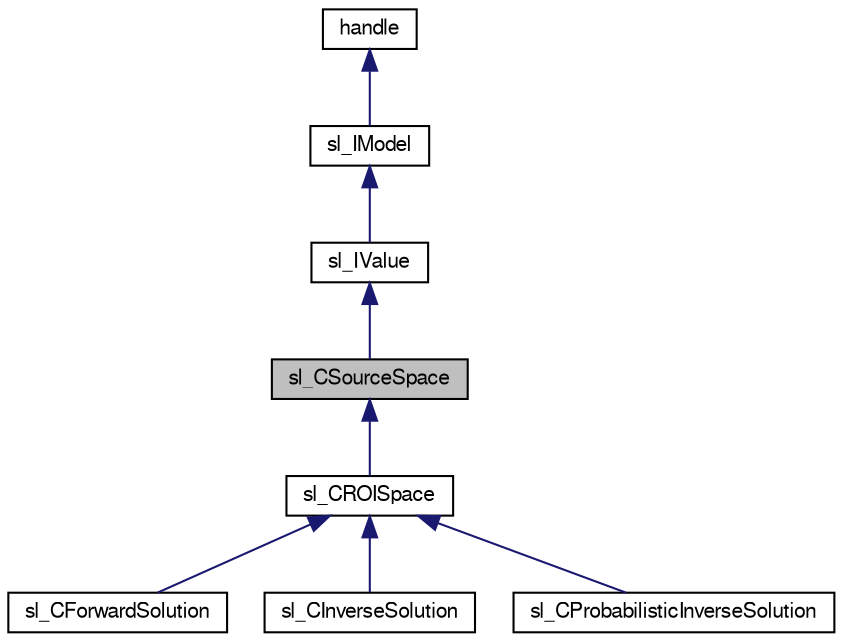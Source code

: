digraph G
{
  edge [fontname="FreeSans",fontsize="10",labelfontname="FreeSans",labelfontsize="10"];
  node [fontname="FreeSans",fontsize="10",shape=record];
  Node1 [label="sl_CSourceSpace",height=0.2,width=0.4,color="black", fillcolor="grey75", style="filled" fontcolor="black"];
  Node2 -> Node1 [dir="back",color="midnightblue",fontsize="10",style="solid",fontname="FreeSans"];
  Node2 [label="sl_IValue",height=0.2,width=0.4,color="black", fillcolor="white", style="filled",URL="$classsl___i_value.html",tooltip="ToDo Summary of this class."];
  Node3 -> Node2 [dir="back",color="midnightblue",fontsize="10",style="solid",fontname="FreeSans"];
  Node3 [label="sl_IModel",height=0.2,width=0.4,color="black", fillcolor="white", style="filled",URL="$classsl___i_model.html",tooltip="ToDo Summary of this class."];
  Node4 -> Node3 [dir="back",color="midnightblue",fontsize="10",style="solid",fontname="FreeSans"];
  Node4 [label="handle",height=0.2,width=0.4,color="black", fillcolor="white", style="filled",URL="$classhandle.html"];
  Node1 -> Node5 [dir="back",color="midnightblue",fontsize="10",style="solid",fontname="FreeSans"];
  Node5 [label="sl_CROISpace",height=0.2,width=0.4,color="black", fillcolor="white", style="filled",URL="$classsl___c_r_o_i_space.html",tooltip="Summary of this class goes here."];
  Node5 -> Node6 [dir="back",color="midnightblue",fontsize="10",style="solid",fontname="FreeSans"];
  Node6 [label="sl_CForwardSolution",height=0.2,width=0.4,color="black", fillcolor="white", style="filled",URL="$classsl___c_forward_solution.html",tooltip="ToDo Summary of this class."];
  Node5 -> Node7 [dir="back",color="midnightblue",fontsize="10",style="solid",fontname="FreeSans"];
  Node7 [label="sl_CInverseSolution",height=0.2,width=0.4,color="black", fillcolor="white", style="filled",URL="$classsl___c_inverse_solution.html",tooltip="Summary of this class goes here."];
  Node5 -> Node8 [dir="back",color="midnightblue",fontsize="10",style="solid",fontname="FreeSans"];
  Node8 [label="sl_CProbabilisticInverseSolution",height=0.2,width=0.4,color="black", fillcolor="white", style="filled",URL="$classsl___c_probabilistic_inverse_solution.html",tooltip="ToDo Summary of this class."];
}
